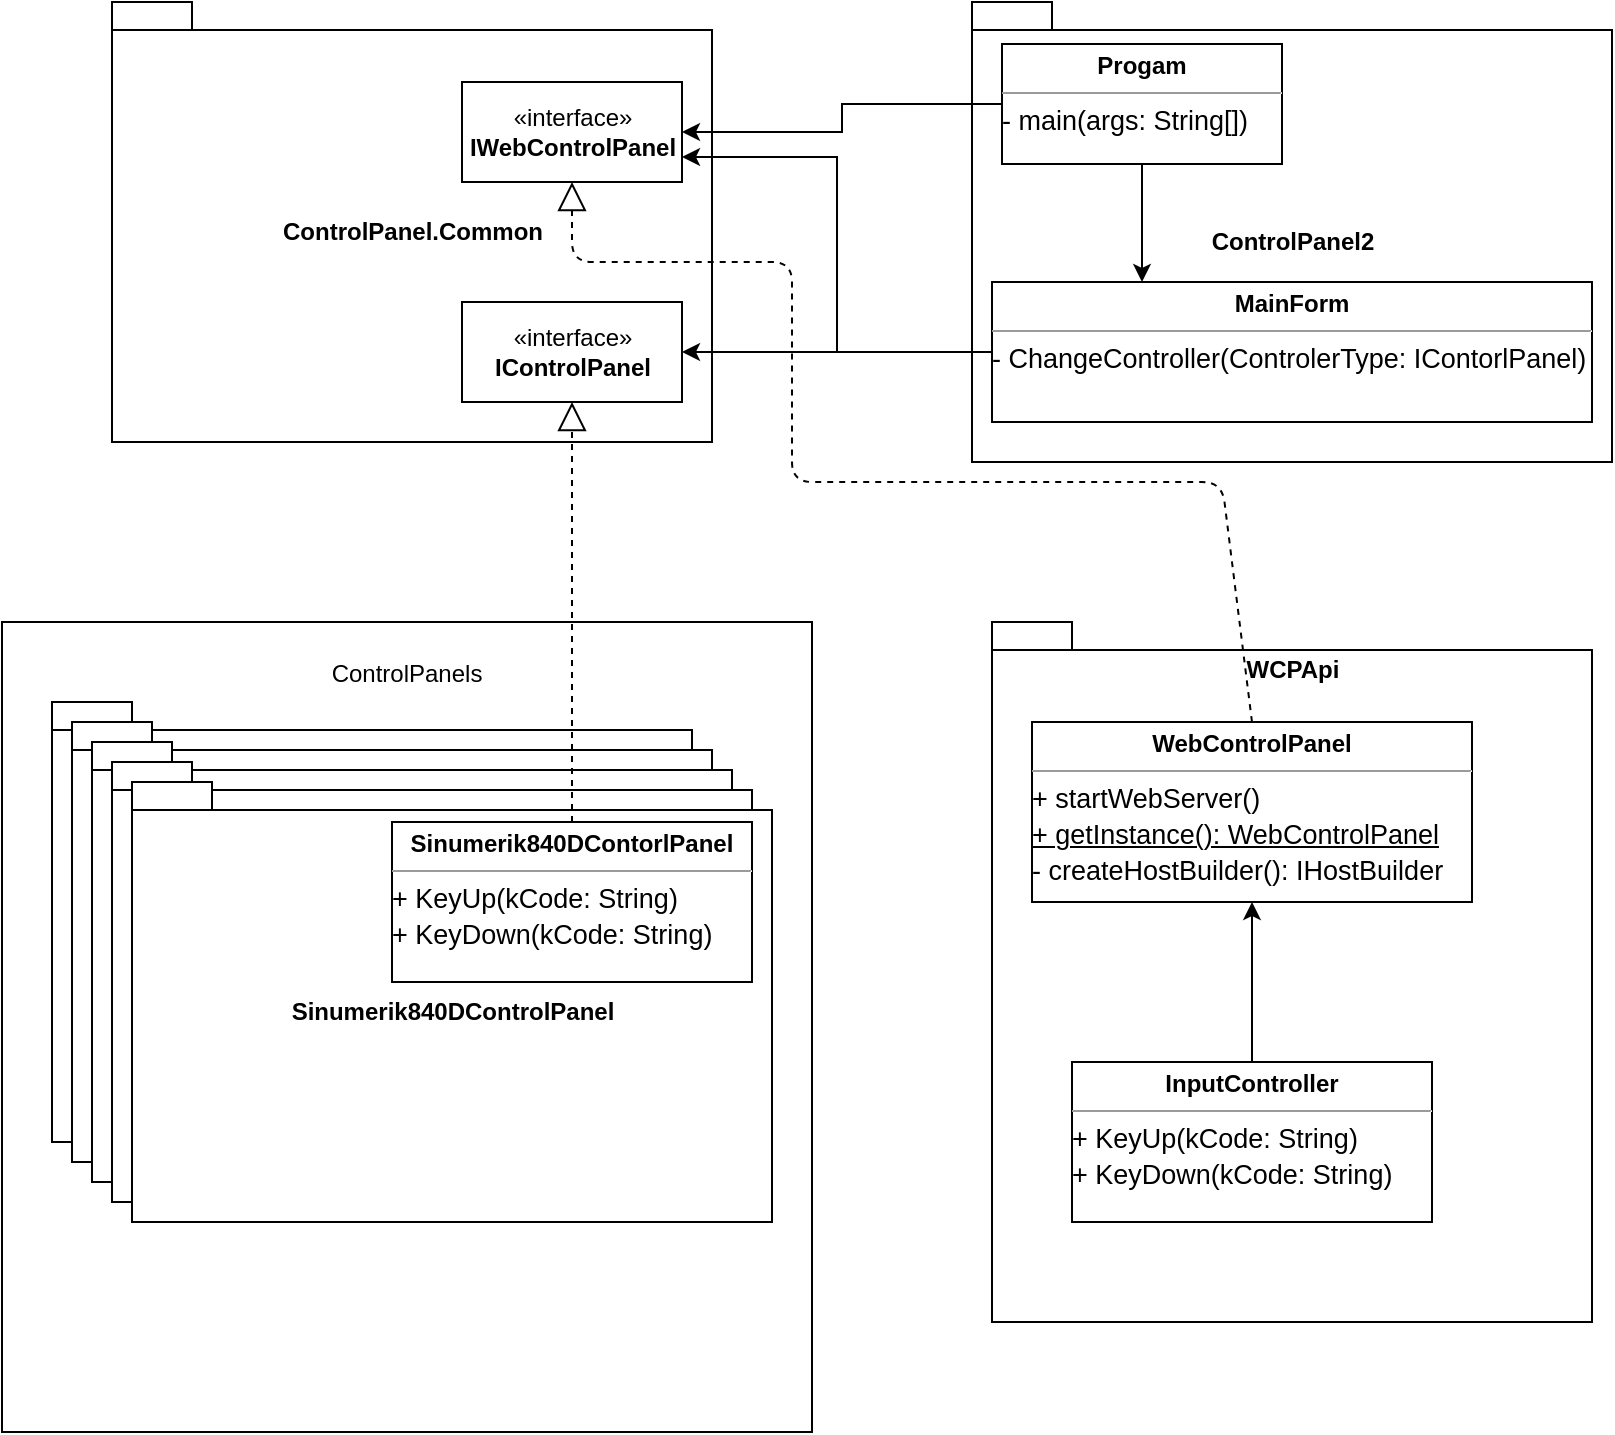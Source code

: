 <mxfile version="15.0.6" type="github">
  <diagram id="jB1Pks_u99kZMKdg3vus" name="Page-1">
    <mxGraphModel dx="1038" dy="546" grid="1" gridSize="10" guides="1" tooltips="1" connect="1" arrows="1" fold="1" page="1" pageScale="1" pageWidth="827" pageHeight="1169" math="0" shadow="0">
      <root>
        <mxCell id="0" />
        <mxCell id="1" parent="0" />
        <mxCell id="zN4wuhpx01TfuoH7jJ1A-1" value="&lt;p style=&quot;line-height: 120%&quot;&gt;ControlPanels&lt;/p&gt;" style="whiteSpace=wrap;html=1;aspect=fixed;verticalAlign=top;" vertex="1" parent="1">
          <mxGeometry x="5" y="330" width="405" height="405" as="geometry" />
        </mxCell>
        <mxCell id="zN4wuhpx01TfuoH7jJ1A-2" value="ControlPanel.Common" style="shape=folder;fontStyle=1;spacingTop=10;tabWidth=40;tabHeight=14;tabPosition=left;html=1;" vertex="1" parent="1">
          <mxGeometry x="60" y="20" width="300" height="220" as="geometry" />
        </mxCell>
        <mxCell id="zN4wuhpx01TfuoH7jJ1A-3" value="«interface»&lt;br&gt;&lt;b&gt;IControlPanel&lt;/b&gt;" style="html=1;" vertex="1" parent="1">
          <mxGeometry x="235" y="170" width="110" height="50" as="geometry" />
        </mxCell>
        <mxCell id="zN4wuhpx01TfuoH7jJ1A-4" value="ControlPanel2" style="shape=folder;fontStyle=1;spacingTop=10;tabWidth=40;tabHeight=14;tabPosition=left;html=1;" vertex="1" parent="1">
          <mxGeometry x="490" y="20" width="320" height="230" as="geometry" />
        </mxCell>
        <mxCell id="zN4wuhpx01TfuoH7jJ1A-5" value="Sinumerik840DControlPanel" style="shape=folder;fontStyle=1;spacingTop=10;tabWidth=40;tabHeight=14;tabPosition=left;html=1;" vertex="1" parent="1">
          <mxGeometry x="30" y="370" width="320" height="220" as="geometry" />
        </mxCell>
        <mxCell id="zN4wuhpx01TfuoH7jJ1A-6" style="edgeStyle=orthogonalEdgeStyle;rounded=0;orthogonalLoop=1;jettySize=auto;html=1;entryX=1;entryY=0.5;entryDx=0;entryDy=0;exitX=0;exitY=0.5;exitDx=0;exitDy=0;" edge="1" parent="1" source="zN4wuhpx01TfuoH7jJ1A-17" target="zN4wuhpx01TfuoH7jJ1A-3">
          <mxGeometry relative="1" as="geometry">
            <mxPoint x="500" y="195" as="sourcePoint" />
          </mxGeometry>
        </mxCell>
        <mxCell id="zN4wuhpx01TfuoH7jJ1A-7" value="Sinumerik840DControlPanel" style="shape=folder;fontStyle=1;spacingTop=10;tabWidth=40;tabHeight=14;tabPosition=left;html=1;" vertex="1" parent="1">
          <mxGeometry x="40" y="380" width="320" height="220" as="geometry" />
        </mxCell>
        <mxCell id="zN4wuhpx01TfuoH7jJ1A-8" value="Sinumerik840DControlPanel" style="shape=folder;fontStyle=1;spacingTop=10;tabWidth=40;tabHeight=14;tabPosition=left;html=1;" vertex="1" parent="1">
          <mxGeometry x="50" y="390" width="320" height="220" as="geometry" />
        </mxCell>
        <mxCell id="zN4wuhpx01TfuoH7jJ1A-9" value="Sinumerik840DControlPanel" style="shape=folder;fontStyle=1;spacingTop=10;tabWidth=40;tabHeight=14;tabPosition=left;html=1;" vertex="1" parent="1">
          <mxGeometry x="60" y="400" width="320" height="220" as="geometry" />
        </mxCell>
        <mxCell id="zN4wuhpx01TfuoH7jJ1A-10" value="Sinumerik840DControlPanel" style="shape=folder;fontStyle=1;spacingTop=10;tabWidth=40;tabHeight=14;tabPosition=left;html=1;" vertex="1" parent="1">
          <mxGeometry x="70" y="410" width="320" height="220" as="geometry" />
        </mxCell>
        <mxCell id="zN4wuhpx01TfuoH7jJ1A-11" style="edgeStyle=orthogonalEdgeStyle;rounded=0;orthogonalLoop=1;jettySize=auto;html=1;entryX=0.25;entryY=0;entryDx=0;entryDy=0;" edge="1" parent="1" source="zN4wuhpx01TfuoH7jJ1A-13" target="zN4wuhpx01TfuoH7jJ1A-17">
          <mxGeometry relative="1" as="geometry">
            <mxPoint x="595" y="160" as="targetPoint" />
          </mxGeometry>
        </mxCell>
        <mxCell id="zN4wuhpx01TfuoH7jJ1A-12" style="edgeStyle=orthogonalEdgeStyle;rounded=0;orthogonalLoop=1;jettySize=auto;html=1;entryX=1;entryY=0.5;entryDx=0;entryDy=0;" edge="1" parent="1" source="zN4wuhpx01TfuoH7jJ1A-13" target="zN4wuhpx01TfuoH7jJ1A-19">
          <mxGeometry relative="1" as="geometry" />
        </mxCell>
        <mxCell id="zN4wuhpx01TfuoH7jJ1A-13" value="&lt;p style=&quot;margin: 0px ; margin-top: 4px ; text-align: center&quot;&gt;&lt;b&gt;Progam&lt;/b&gt;&lt;/p&gt;&lt;hr size=&quot;1&quot;&gt;&lt;div style=&quot;height: 2px&quot;&gt;&lt;span style=&quot;font-family: &amp;#34;arial&amp;#34; ; font-size: 13.5px&quot;&gt;- main(args: String[])&lt;/span&gt;&lt;/div&gt;" style="verticalAlign=top;align=left;overflow=fill;fontSize=12;fontFamily=Helvetica;html=1;" vertex="1" parent="1">
          <mxGeometry x="505" y="41" width="140" height="60" as="geometry" />
        </mxCell>
        <mxCell id="zN4wuhpx01TfuoH7jJ1A-14" value="&lt;p style=&quot;margin: 0px ; margin-top: 4px ; text-align: center&quot;&gt;&lt;b&gt;Sinumerik840DContorlPanel&lt;/b&gt;&lt;/p&gt;&lt;hr size=&quot;1&quot;&gt;&lt;div style=&quot;height: 2px&quot;&gt;&lt;font face=&quot;arial&quot;&gt;&lt;span style=&quot;font-size: 13.5px&quot;&gt;+ KeyUp(kCode: String)&lt;/span&gt;&lt;/font&gt;&lt;/div&gt;&lt;div style=&quot;height: 2px&quot;&gt;&lt;font face=&quot;arial&quot;&gt;&lt;span style=&quot;font-size: 13.5px&quot;&gt;&lt;br&gt;&lt;/span&gt;&lt;/font&gt;&lt;/div&gt;&lt;div style=&quot;height: 2px&quot;&gt;&lt;font face=&quot;arial&quot;&gt;&lt;span style=&quot;font-size: 13.5px&quot;&gt;&lt;br&gt;&lt;/span&gt;&lt;/font&gt;&lt;/div&gt;&lt;div style=&quot;height: 2px&quot;&gt;&lt;font face=&quot;arial&quot;&gt;&lt;span style=&quot;font-size: 13.5px&quot;&gt;&lt;br&gt;&lt;/span&gt;&lt;/font&gt;&lt;/div&gt;&lt;div style=&quot;height: 2px&quot;&gt;&lt;font face=&quot;arial&quot;&gt;&lt;span style=&quot;font-size: 13.5px&quot;&gt;&lt;br&gt;&lt;/span&gt;&lt;/font&gt;&lt;/div&gt;&lt;div style=&quot;height: 2px&quot;&gt;&lt;font face=&quot;arial&quot;&gt;&lt;span style=&quot;font-size: 13.5px&quot;&gt;&lt;br&gt;&lt;/span&gt;&lt;/font&gt;&lt;/div&gt;&lt;div style=&quot;height: 2px&quot;&gt;&lt;font face=&quot;arial&quot;&gt;&lt;span style=&quot;font-size: 13.5px&quot;&gt;&lt;br&gt;&lt;/span&gt;&lt;/font&gt;&lt;/div&gt;&lt;div style=&quot;height: 2px&quot;&gt;&lt;font face=&quot;arial&quot;&gt;&lt;span style=&quot;font-size: 13.5px&quot;&gt;&lt;br&gt;&lt;/span&gt;&lt;/font&gt;&lt;/div&gt;&lt;div style=&quot;height: 2px&quot;&gt;&lt;font face=&quot;arial&quot;&gt;&lt;span style=&quot;font-size: 13.5px&quot;&gt;&lt;br&gt;&lt;/span&gt;&lt;/font&gt;&lt;/div&gt;&lt;div style=&quot;height: 2px&quot;&gt;&lt;span style=&quot;font-family: &amp;#34;arial&amp;#34; ; font-size: 13.5px&quot;&gt;+ KeyDown(kCode: String)&lt;/span&gt;&lt;font face=&quot;arial&quot;&gt;&lt;span style=&quot;font-size: 13.5px&quot;&gt;&lt;br&gt;&lt;/span&gt;&lt;/font&gt;&lt;/div&gt;&lt;div style=&quot;height: 2px&quot;&gt;&lt;font face=&quot;arial&quot;&gt;&lt;span style=&quot;font-size: 13.5px&quot;&gt;&lt;br&gt;&lt;/span&gt;&lt;/font&gt;&lt;/div&gt;" style="verticalAlign=top;align=left;overflow=fill;fontSize=12;fontFamily=Helvetica;html=1;" vertex="1" parent="1">
          <mxGeometry x="200" y="430" width="180" height="80" as="geometry" />
        </mxCell>
        <mxCell id="zN4wuhpx01TfuoH7jJ1A-15" value="" style="endArrow=block;dashed=1;endFill=0;endSize=12;html=1;entryX=0.5;entryY=1;entryDx=0;entryDy=0;exitX=0.5;exitY=0;exitDx=0;exitDy=0;" edge="1" parent="1" source="zN4wuhpx01TfuoH7jJ1A-14" target="zN4wuhpx01TfuoH7jJ1A-3">
          <mxGeometry width="160" relative="1" as="geometry">
            <mxPoint x="170" y="290" as="sourcePoint" />
            <mxPoint x="330" y="290" as="targetPoint" />
          </mxGeometry>
        </mxCell>
        <mxCell id="zN4wuhpx01TfuoH7jJ1A-16" style="edgeStyle=orthogonalEdgeStyle;rounded=0;orthogonalLoop=1;jettySize=auto;html=1;exitX=0;exitY=0.5;exitDx=0;exitDy=0;entryX=1;entryY=0.75;entryDx=0;entryDy=0;" edge="1" parent="1" source="zN4wuhpx01TfuoH7jJ1A-17" target="zN4wuhpx01TfuoH7jJ1A-19">
          <mxGeometry relative="1" as="geometry" />
        </mxCell>
        <mxCell id="zN4wuhpx01TfuoH7jJ1A-17" value="&lt;p style=&quot;margin: 0px ; margin-top: 4px ; text-align: center&quot;&gt;&lt;b&gt;MainForm&lt;/b&gt;&lt;/p&gt;&lt;hr size=&quot;1&quot;&gt;&lt;div style=&quot;height: 2px&quot;&gt;&lt;span style=&quot;font-family: &amp;#34;arial&amp;#34; ; font-size: 13.5px&quot;&gt;- ChangeController(ControlerType: IContorlPanel)&lt;/span&gt;&lt;/div&gt;" style="verticalAlign=top;align=left;overflow=fill;fontSize=12;fontFamily=Helvetica;html=1;" vertex="1" parent="1">
          <mxGeometry x="500" y="160" width="300" height="70" as="geometry" />
        </mxCell>
        <mxCell id="zN4wuhpx01TfuoH7jJ1A-18" value="WCPApi" style="shape=folder;fontStyle=1;spacingTop=10;tabWidth=40;tabHeight=14;tabPosition=left;html=1;verticalAlign=top;" vertex="1" parent="1">
          <mxGeometry x="500" y="330" width="300" height="350" as="geometry" />
        </mxCell>
        <mxCell id="zN4wuhpx01TfuoH7jJ1A-19" value="«interface»&lt;br&gt;&lt;b&gt;IWebControlPanel&lt;/b&gt;" style="html=1;" vertex="1" parent="1">
          <mxGeometry x="235" y="60" width="110" height="50" as="geometry" />
        </mxCell>
        <mxCell id="zN4wuhpx01TfuoH7jJ1A-20" value="&lt;p style=&quot;margin: 0px ; margin-top: 4px ; text-align: center&quot;&gt;&lt;b&gt;WebControlPanel&lt;/b&gt;&lt;/p&gt;&lt;hr size=&quot;1&quot;&gt;&lt;div style=&quot;height: 2px&quot;&gt;&lt;span style=&quot;font-family: &amp;#34;arial&amp;#34; ; font-size: 13.5px&quot;&gt;+ startWebServer()&lt;/span&gt;&lt;/div&gt;&lt;div style=&quot;height: 2px&quot;&gt;&lt;span style=&quot;font-family: &amp;#34;arial&amp;#34; ; font-size: 13.5px&quot;&gt;&lt;br&gt;&lt;/span&gt;&lt;/div&gt;&lt;div style=&quot;height: 2px&quot;&gt;&lt;span style=&quot;font-family: &amp;#34;arial&amp;#34; ; font-size: 13.5px&quot;&gt;&lt;br&gt;&lt;/span&gt;&lt;/div&gt;&lt;div style=&quot;height: 2px&quot;&gt;&lt;span style=&quot;font-family: &amp;#34;arial&amp;#34; ; font-size: 13.5px&quot;&gt;&lt;br&gt;&lt;/span&gt;&lt;/div&gt;&lt;div style=&quot;height: 2px&quot;&gt;&lt;span style=&quot;font-family: &amp;#34;arial&amp;#34; ; font-size: 13.5px&quot;&gt;&lt;br&gt;&lt;/span&gt;&lt;/div&gt;&lt;div style=&quot;height: 2px&quot;&gt;&lt;span style=&quot;font-family: &amp;#34;arial&amp;#34; ; font-size: 13.5px&quot;&gt;&lt;br&gt;&lt;/span&gt;&lt;/div&gt;&lt;div style=&quot;height: 2px&quot;&gt;&lt;span style=&quot;font-family: &amp;#34;arial&amp;#34; ; font-size: 13.5px&quot;&gt;&lt;br&gt;&lt;/span&gt;&lt;/div&gt;&lt;div style=&quot;height: 2px&quot;&gt;&lt;span style=&quot;font-family: &amp;#34;arial&amp;#34; ; font-size: 13.5px&quot;&gt;&lt;br&gt;&lt;/span&gt;&lt;/div&gt;&lt;div style=&quot;height: 2px&quot;&gt;&lt;span style=&quot;font-family: &amp;#34;arial&amp;#34; ; font-size: 13.5px&quot;&gt;&lt;br&gt;&lt;/span&gt;&lt;/div&gt;&lt;div style=&quot;height: 2px&quot;&gt;&lt;span style=&quot;font-family: &amp;#34;arial&amp;#34; ; font-size: 13.5px&quot;&gt;&lt;u&gt;+ getInstance(): WebControlPanel&lt;/u&gt;&lt;/span&gt;&lt;/div&gt;&lt;div style=&quot;height: 2px&quot;&gt;&lt;span style=&quot;font-family: &amp;#34;arial&amp;#34; ; font-size: 13.5px&quot;&gt;&lt;u&gt;&lt;br&gt;&lt;/u&gt;&lt;/span&gt;&lt;/div&gt;&lt;div style=&quot;height: 2px&quot;&gt;&lt;span style=&quot;font-family: &amp;#34;arial&amp;#34; ; font-size: 13.5px&quot;&gt;&lt;u&gt;&lt;br&gt;&lt;/u&gt;&lt;/span&gt;&lt;/div&gt;&lt;div style=&quot;height: 2px&quot;&gt;&lt;span style=&quot;font-family: &amp;#34;arial&amp;#34; ; font-size: 13.5px&quot;&gt;&lt;u&gt;&lt;br&gt;&lt;/u&gt;&lt;/span&gt;&lt;/div&gt;&lt;div style=&quot;height: 2px&quot;&gt;&lt;span style=&quot;font-family: &amp;#34;arial&amp;#34; ; font-size: 13.5px&quot;&gt;&lt;u&gt;&lt;br&gt;&lt;/u&gt;&lt;/span&gt;&lt;/div&gt;&lt;div style=&quot;height: 2px&quot;&gt;&lt;span style=&quot;font-family: &amp;#34;arial&amp;#34; ; font-size: 13.5px&quot;&gt;&lt;u&gt;&lt;br&gt;&lt;/u&gt;&lt;/span&gt;&lt;/div&gt;&lt;div style=&quot;height: 2px&quot;&gt;&lt;span style=&quot;font-family: &amp;#34;arial&amp;#34; ; font-size: 13.5px&quot;&gt;&lt;u&gt;&lt;br&gt;&lt;/u&gt;&lt;/span&gt;&lt;/div&gt;&lt;div style=&quot;height: 2px&quot;&gt;&lt;span style=&quot;font-family: &amp;#34;arial&amp;#34; ; font-size: 13.5px&quot;&gt;&lt;u&gt;&lt;br&gt;&lt;/u&gt;&lt;/span&gt;&lt;/div&gt;&lt;div style=&quot;height: 2px&quot;&gt;&lt;span style=&quot;font-family: &amp;#34;arial&amp;#34; ; font-size: 13.5px&quot;&gt;&lt;u&gt;&lt;br&gt;&lt;/u&gt;&lt;/span&gt;&lt;/div&gt;&lt;div style=&quot;height: 2px&quot;&gt;&lt;span style=&quot;font-family: &amp;#34;arial&amp;#34; ; font-size: 13.5px&quot;&gt;- createHostBuilder(): IHostBuilder&lt;/span&gt;&lt;/div&gt;" style="verticalAlign=top;align=left;overflow=fill;fontSize=12;fontFamily=Helvetica;html=1;" vertex="1" parent="1">
          <mxGeometry x="520" y="380" width="220" height="90" as="geometry" />
        </mxCell>
        <mxCell id="zN4wuhpx01TfuoH7jJ1A-22" value="" style="endArrow=block;dashed=1;endFill=0;endSize=12;html=1;entryX=0.5;entryY=1;entryDx=0;entryDy=0;exitX=0.5;exitY=0;exitDx=0;exitDy=0;" edge="1" parent="1" source="zN4wuhpx01TfuoH7jJ1A-20" target="zN4wuhpx01TfuoH7jJ1A-19">
          <mxGeometry width="160" relative="1" as="geometry">
            <mxPoint x="330" y="250" as="sourcePoint" />
            <mxPoint x="490" y="250" as="targetPoint" />
            <Array as="points">
              <mxPoint x="615" y="260" />
              <mxPoint x="400" y="260" />
              <mxPoint x="400" y="150" />
              <mxPoint x="290" y="150" />
            </Array>
          </mxGeometry>
        </mxCell>
        <mxCell id="zN4wuhpx01TfuoH7jJ1A-24" style="edgeStyle=orthogonalEdgeStyle;rounded=0;orthogonalLoop=1;jettySize=auto;html=1;entryX=0.5;entryY=1;entryDx=0;entryDy=0;" edge="1" parent="1" source="zN4wuhpx01TfuoH7jJ1A-23" target="zN4wuhpx01TfuoH7jJ1A-20">
          <mxGeometry relative="1" as="geometry" />
        </mxCell>
        <mxCell id="zN4wuhpx01TfuoH7jJ1A-23" value="&lt;p style=&quot;margin: 0px ; margin-top: 4px ; text-align: center&quot;&gt;&lt;b&gt;InputController&lt;/b&gt;&lt;/p&gt;&lt;hr size=&quot;1&quot;&gt;&lt;div style=&quot;height: 2px&quot;&gt;&lt;font face=&quot;arial&quot;&gt;&lt;span style=&quot;font-size: 13.5px&quot;&gt;+ KeyUp(kCode: String)&lt;/span&gt;&lt;/font&gt;&lt;/div&gt;&lt;div style=&quot;height: 2px&quot;&gt;&lt;font face=&quot;arial&quot;&gt;&lt;span style=&quot;font-size: 13.5px&quot;&gt;&lt;br&gt;&lt;/span&gt;&lt;/font&gt;&lt;/div&gt;&lt;div style=&quot;height: 2px&quot;&gt;&lt;font face=&quot;arial&quot;&gt;&lt;span style=&quot;font-size: 13.5px&quot;&gt;&lt;br&gt;&lt;/span&gt;&lt;/font&gt;&lt;/div&gt;&lt;div style=&quot;height: 2px&quot;&gt;&lt;font face=&quot;arial&quot;&gt;&lt;span style=&quot;font-size: 13.5px&quot;&gt;&lt;br&gt;&lt;/span&gt;&lt;/font&gt;&lt;/div&gt;&lt;div style=&quot;height: 2px&quot;&gt;&lt;font face=&quot;arial&quot;&gt;&lt;span style=&quot;font-size: 13.5px&quot;&gt;&lt;br&gt;&lt;/span&gt;&lt;/font&gt;&lt;/div&gt;&lt;div style=&quot;height: 2px&quot;&gt;&lt;font face=&quot;arial&quot;&gt;&lt;span style=&quot;font-size: 13.5px&quot;&gt;&lt;br&gt;&lt;/span&gt;&lt;/font&gt;&lt;/div&gt;&lt;div style=&quot;height: 2px&quot;&gt;&lt;font face=&quot;arial&quot;&gt;&lt;span style=&quot;font-size: 13.5px&quot;&gt;&lt;br&gt;&lt;/span&gt;&lt;/font&gt;&lt;/div&gt;&lt;div style=&quot;height: 2px&quot;&gt;&lt;font face=&quot;arial&quot;&gt;&lt;span style=&quot;font-size: 13.5px&quot;&gt;&lt;br&gt;&lt;/span&gt;&lt;/font&gt;&lt;/div&gt;&lt;div style=&quot;height: 2px&quot;&gt;&lt;font face=&quot;arial&quot;&gt;&lt;span style=&quot;font-size: 13.5px&quot;&gt;&lt;br&gt;&lt;/span&gt;&lt;/font&gt;&lt;/div&gt;&lt;div style=&quot;height: 2px&quot;&gt;&lt;span style=&quot;font-family: &amp;#34;arial&amp;#34; ; font-size: 13.5px&quot;&gt;+ KeyDown(kCode: String)&lt;/span&gt;&lt;font face=&quot;arial&quot;&gt;&lt;span style=&quot;font-size: 13.5px&quot;&gt;&lt;br&gt;&lt;/span&gt;&lt;/font&gt;&lt;/div&gt;&lt;div style=&quot;height: 2px&quot;&gt;&lt;font face=&quot;arial&quot;&gt;&lt;span style=&quot;font-size: 13.5px&quot;&gt;&lt;br&gt;&lt;/span&gt;&lt;/font&gt;&lt;/div&gt;" style="verticalAlign=top;align=left;overflow=fill;fontSize=12;fontFamily=Helvetica;html=1;" vertex="1" parent="1">
          <mxGeometry x="540" y="550" width="180" height="80" as="geometry" />
        </mxCell>
      </root>
    </mxGraphModel>
  </diagram>
</mxfile>

